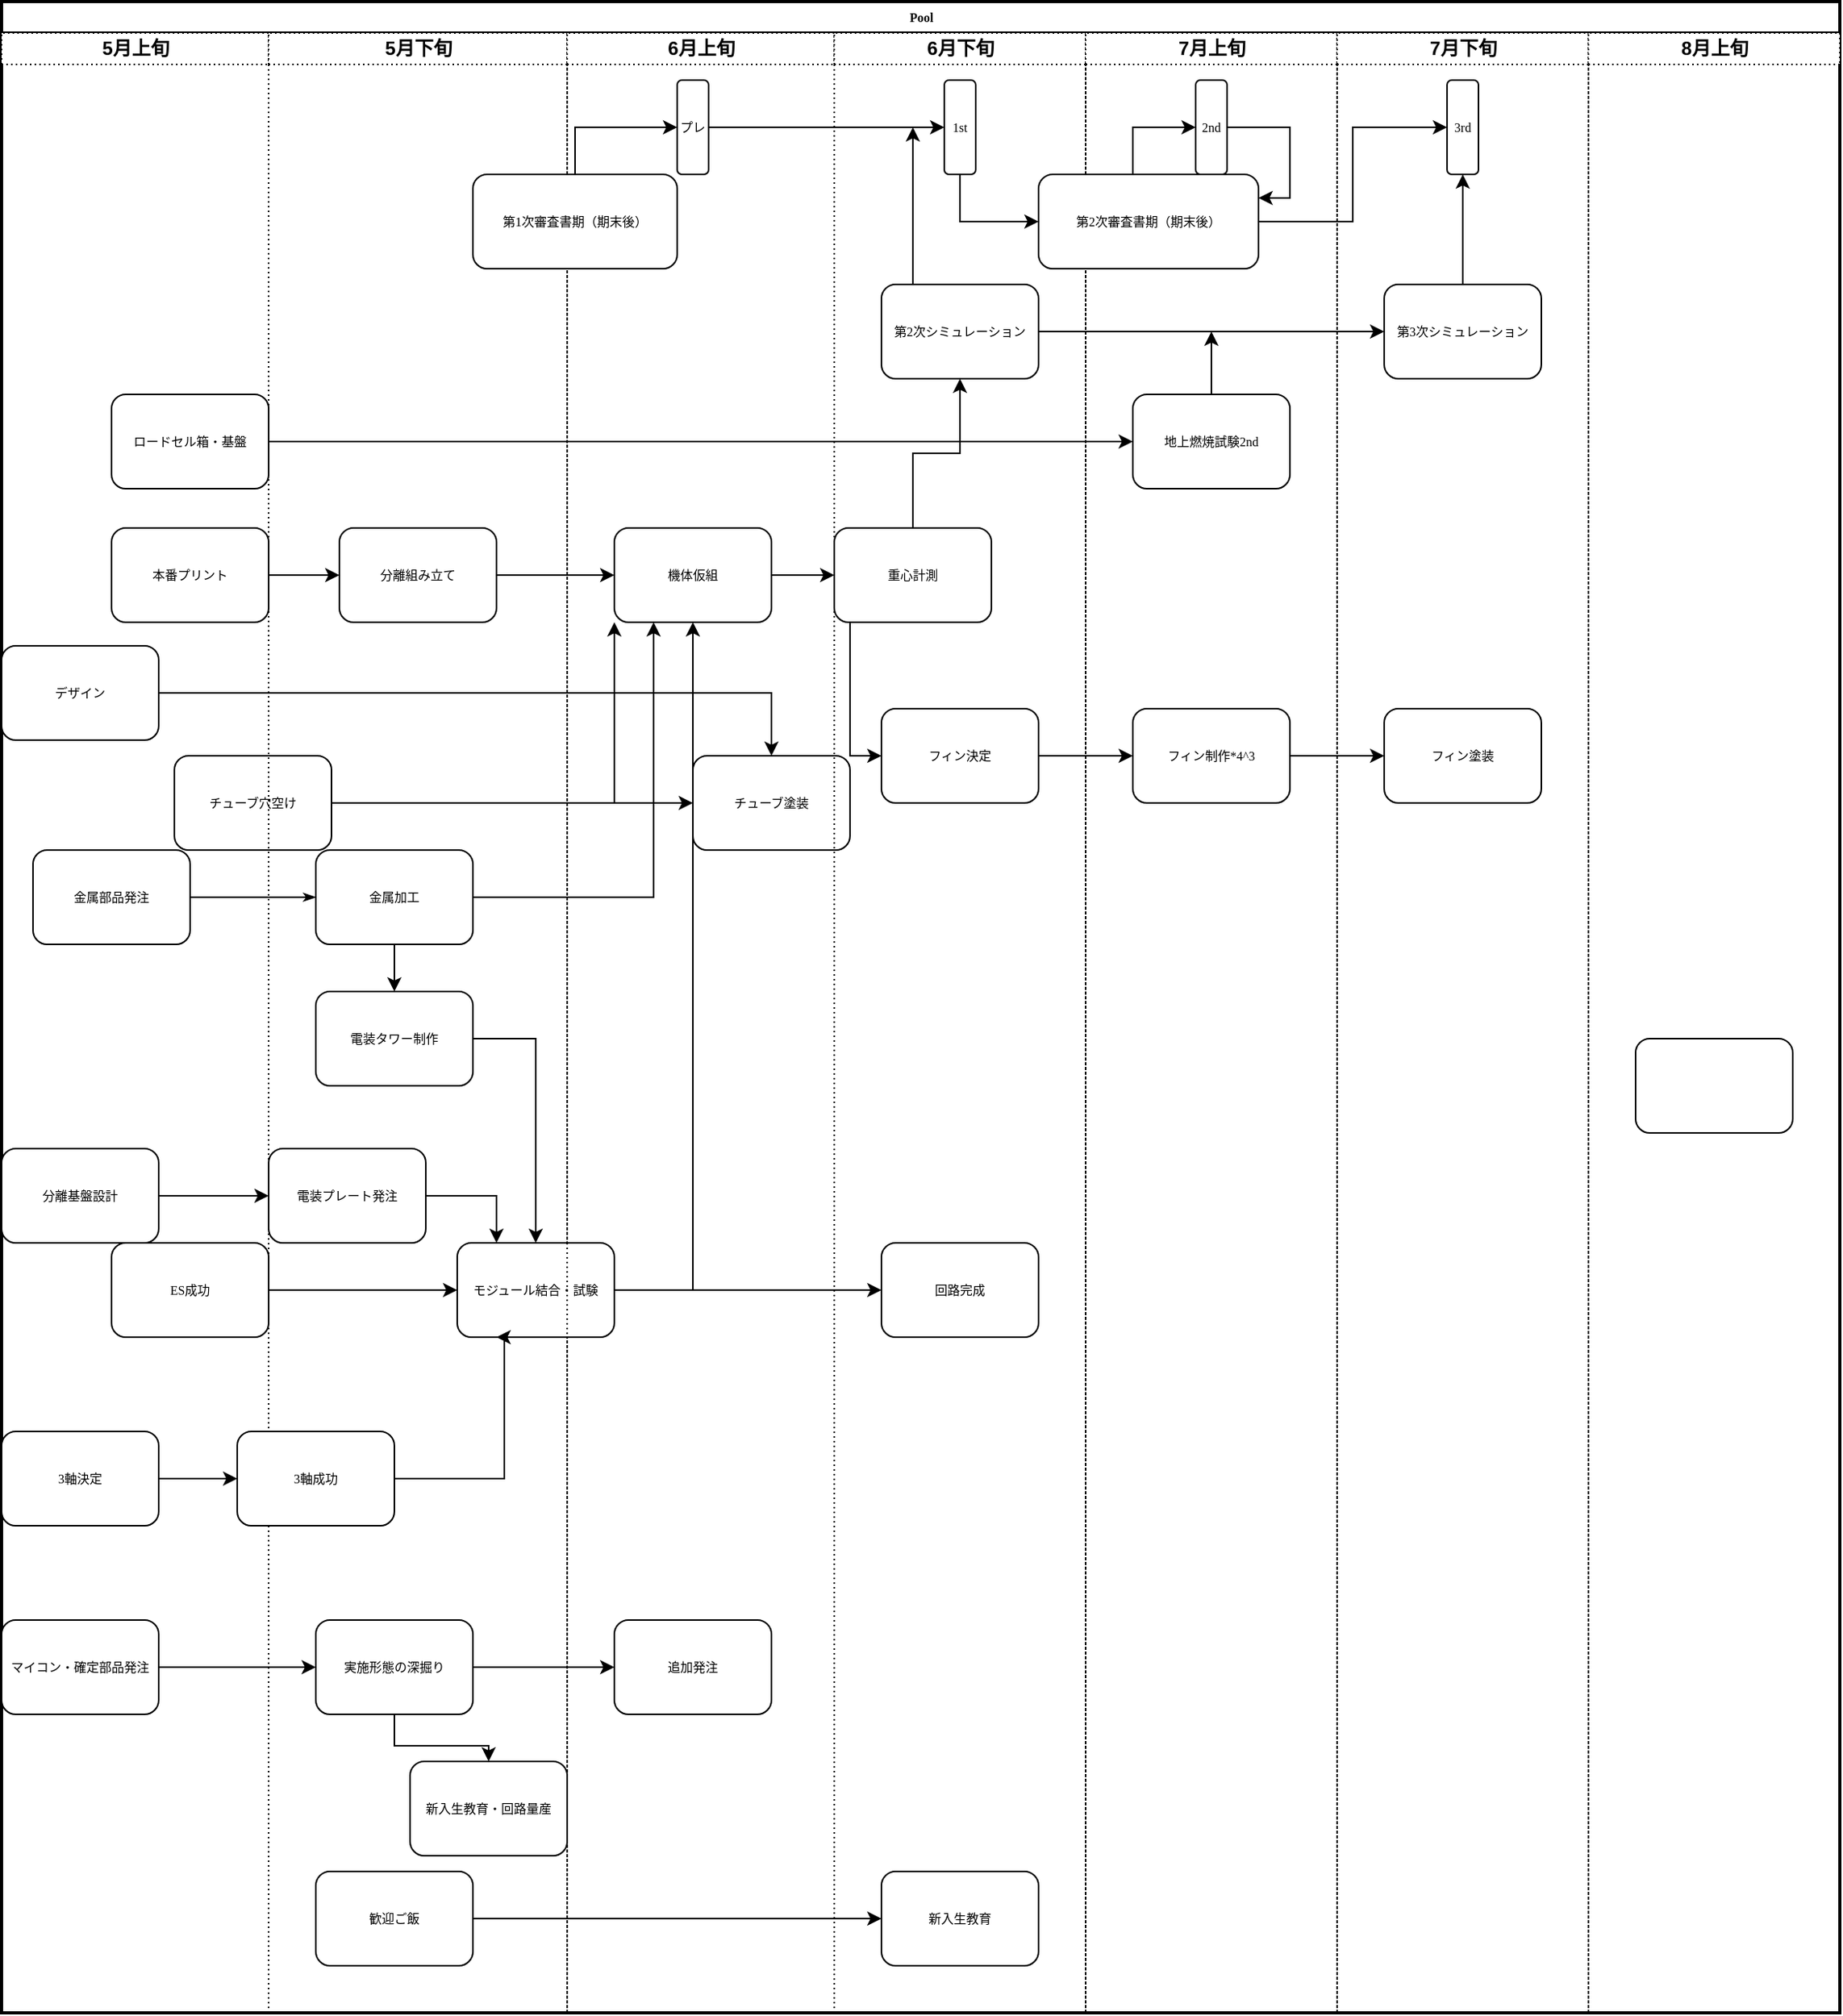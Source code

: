 <mxfile version="26.2.2" pages="2">
  <diagram id="QZoIV7y4iu6GH5jPl6gE" name="制作フロー">
    <mxGraphModel dx="3000" dy="1502" grid="1" gridSize="10" guides="1" tooltips="1" connect="1" arrows="1" fold="1" page="1" pageScale="1" pageWidth="827" pageHeight="1169" math="0" shadow="0">
      <root>
        <mxCell id="0" />
        <mxCell id="1" parent="0" />
        <mxCell id="Svl1HbeHAaXiKfEnw7dw-1" value="Pool" style="swimlane;html=1;childLayout=stackLayout;startSize=20;rounded=0;shadow=0;labelBackgroundColor=none;strokeWidth=2;fontFamily=Verdana;fontSize=8;align=center;" parent="1" vertex="1">
          <mxGeometry x="-150" y="30" width="1170" height="1280" as="geometry" />
        </mxCell>
        <mxCell id="Svl1HbeHAaXiKfEnw7dw-3" style="edgeStyle=orthogonalEdgeStyle;rounded=1;html=1;labelBackgroundColor=none;startArrow=none;startFill=0;startSize=5;endArrow=classicThin;endFill=1;endSize=5;jettySize=auto;orthogonalLoop=1;strokeWidth=1;fontFamily=Verdana;fontSize=8" parent="Svl1HbeHAaXiKfEnw7dw-1" source="Svl1HbeHAaXiKfEnw7dw-31" target="Svl1HbeHAaXiKfEnw7dw-39" edge="1">
          <mxGeometry relative="1" as="geometry" />
        </mxCell>
        <mxCell id="Svl1HbeHAaXiKfEnw7dw-25" value="5月上旬" style="swimlane;html=1;startSize=20;dashed=1;strokeWidth=1;dashPattern=1 2;" parent="Svl1HbeHAaXiKfEnw7dw-1" vertex="1">
          <mxGeometry y="20" width="170" height="1260" as="geometry" />
        </mxCell>
        <mxCell id="Svl1HbeHAaXiKfEnw7dw-27" value="本番プリント" style="rounded=1;whiteSpace=wrap;html=1;shadow=0;labelBackgroundColor=none;strokeWidth=1;fontFamily=Verdana;fontSize=8;align=center;" parent="Svl1HbeHAaXiKfEnw7dw-25" vertex="1">
          <mxGeometry x="70" y="315" width="100" height="60" as="geometry" />
        </mxCell>
        <mxCell id="Svl1HbeHAaXiKfEnw7dw-31" value="金属部品発注" style="rounded=1;whiteSpace=wrap;html=1;shadow=0;labelBackgroundColor=none;strokeWidth=1;fontFamily=Verdana;fontSize=8;align=center;" parent="Svl1HbeHAaXiKfEnw7dw-25" vertex="1">
          <mxGeometry x="20" y="520" width="100" height="60" as="geometry" />
        </mxCell>
        <mxCell id="Svl1HbeHAaXiKfEnw7dw-32" value="デザイン" style="rounded=1;whiteSpace=wrap;html=1;shadow=0;labelBackgroundColor=none;strokeWidth=1;fontFamily=Verdana;fontSize=8;align=center;" parent="Svl1HbeHAaXiKfEnw7dw-25" vertex="1">
          <mxGeometry y="390" width="100" height="60" as="geometry" />
        </mxCell>
        <mxCell id="Svl1HbeHAaXiKfEnw7dw-24" value="ES成功" style="rounded=1;whiteSpace=wrap;html=1;shadow=0;labelBackgroundColor=none;strokeWidth=1;fontFamily=Verdana;fontSize=8;align=center;" parent="Svl1HbeHAaXiKfEnw7dw-25" vertex="1">
          <mxGeometry x="70" y="770" width="100" height="60" as="geometry" />
        </mxCell>
        <mxCell id="Svl1HbeHAaXiKfEnw7dw-18" value="マイコン・確定部品発注" style="rounded=1;whiteSpace=wrap;html=1;shadow=0;labelBackgroundColor=none;strokeWidth=1;fontFamily=Verdana;fontSize=8;align=center;" parent="Svl1HbeHAaXiKfEnw7dw-25" vertex="1">
          <mxGeometry y="1010" width="100" height="60" as="geometry" />
        </mxCell>
        <mxCell id="Svl1HbeHAaXiKfEnw7dw-21" value="3軸決定" style="rounded=1;whiteSpace=wrap;html=1;shadow=0;labelBackgroundColor=none;strokeWidth=1;fontFamily=Verdana;fontSize=8;align=center;" parent="Svl1HbeHAaXiKfEnw7dw-25" vertex="1">
          <mxGeometry y="890" width="100" height="60" as="geometry" />
        </mxCell>
        <mxCell id="Svl1HbeHAaXiKfEnw7dw-15" value="分離基盤設計" style="rounded=1;whiteSpace=wrap;html=1;shadow=0;labelBackgroundColor=none;strokeWidth=1;fontFamily=Verdana;fontSize=8;align=center;" parent="Svl1HbeHAaXiKfEnw7dw-25" vertex="1">
          <mxGeometry y="710" width="100" height="60" as="geometry" />
        </mxCell>
        <mxCell id="Svl1HbeHAaXiKfEnw7dw-37" value="チューブ穴空け" style="rounded=1;whiteSpace=wrap;html=1;shadow=0;labelBackgroundColor=none;strokeWidth=1;fontFamily=Verdana;fontSize=8;align=center;" parent="Svl1HbeHAaXiKfEnw7dw-25" vertex="1">
          <mxGeometry x="110" y="460" width="100" height="60" as="geometry" />
        </mxCell>
        <mxCell id="Svl1HbeHAaXiKfEnw7dw-16" value="ロードセル箱・基盤" style="rounded=1;whiteSpace=wrap;html=1;shadow=0;labelBackgroundColor=none;strokeWidth=1;fontFamily=Verdana;fontSize=8;align=center;" parent="Svl1HbeHAaXiKfEnw7dw-25" vertex="1">
          <mxGeometry x="70" y="230" width="100" height="60" as="geometry" />
        </mxCell>
        <mxCell id="Svl1HbeHAaXiKfEnw7dw-33" value="5月下旬" style="swimlane;html=1;startSize=20;dashed=1;dashPattern=1 2;" parent="Svl1HbeHAaXiKfEnw7dw-1" vertex="1">
          <mxGeometry x="170" y="20" width="190" height="1260" as="geometry" />
        </mxCell>
        <mxCell id="Svl1HbeHAaXiKfEnw7dw-34" value="分離組み立て" style="rounded=1;whiteSpace=wrap;html=1;shadow=0;labelBackgroundColor=none;strokeWidth=1;fontFamily=Verdana;fontSize=8;align=center;" parent="Svl1HbeHAaXiKfEnw7dw-33" vertex="1">
          <mxGeometry x="45" y="315" width="100" height="60" as="geometry" />
        </mxCell>
        <mxCell id="Svl1HbeHAaXiKfEnw7dw-36" value="電装タワー制作" style="rounded=1;whiteSpace=wrap;html=1;shadow=0;labelBackgroundColor=none;strokeWidth=1;fontFamily=Verdana;fontSize=8;align=center;" parent="Svl1HbeHAaXiKfEnw7dw-33" vertex="1">
          <mxGeometry x="30" y="610" width="100" height="60" as="geometry" />
        </mxCell>
        <mxCell id="Svl1HbeHAaXiKfEnw7dw-38" value="" style="edgeStyle=orthogonalEdgeStyle;rounded=0;orthogonalLoop=1;jettySize=auto;html=1;" parent="Svl1HbeHAaXiKfEnw7dw-33" source="Svl1HbeHAaXiKfEnw7dw-39" target="Svl1HbeHAaXiKfEnw7dw-36" edge="1">
          <mxGeometry relative="1" as="geometry" />
        </mxCell>
        <mxCell id="Svl1HbeHAaXiKfEnw7dw-39" value="金属加工" style="rounded=1;whiteSpace=wrap;html=1;shadow=0;labelBackgroundColor=none;strokeWidth=1;fontFamily=Verdana;fontSize=8;align=center;" parent="Svl1HbeHAaXiKfEnw7dw-33" vertex="1">
          <mxGeometry x="30" y="520" width="100" height="60" as="geometry" />
        </mxCell>
        <mxCell id="Svl1HbeHAaXiKfEnw7dw-40" value="歓迎ご飯" style="rounded=1;whiteSpace=wrap;html=1;shadow=0;labelBackgroundColor=none;strokeWidth=1;fontFamily=Verdana;fontSize=8;align=center;" parent="Svl1HbeHAaXiKfEnw7dw-33" vertex="1">
          <mxGeometry x="30" y="1170" width="100" height="60" as="geometry" />
        </mxCell>
        <mxCell id="Svl1HbeHAaXiKfEnw7dw-41" value="新入生教育・回路量産" style="rounded=1;whiteSpace=wrap;html=1;shadow=0;labelBackgroundColor=none;strokeWidth=1;fontFamily=Verdana;fontSize=8;align=center;" parent="Svl1HbeHAaXiKfEnw7dw-33" vertex="1">
          <mxGeometry x="90" y="1100" width="100" height="60" as="geometry" />
        </mxCell>
        <mxCell id="Svl1HbeHAaXiKfEnw7dw-42" value="実施形態の深掘り" style="rounded=1;whiteSpace=wrap;html=1;shadow=0;labelBackgroundColor=none;strokeWidth=1;fontFamily=Verdana;fontSize=8;align=center;" parent="Svl1HbeHAaXiKfEnw7dw-33" vertex="1">
          <mxGeometry x="30" y="1010" width="100" height="60" as="geometry" />
        </mxCell>
        <mxCell id="Svl1HbeHAaXiKfEnw7dw-43" style="edgeStyle=orthogonalEdgeStyle;rounded=0;orthogonalLoop=1;jettySize=auto;html=1;entryX=0.5;entryY=0;entryDx=0;entryDy=0;" parent="Svl1HbeHAaXiKfEnw7dw-33" source="Svl1HbeHAaXiKfEnw7dw-42" target="Svl1HbeHAaXiKfEnw7dw-41" edge="1">
          <mxGeometry relative="1" as="geometry">
            <Array as="points">
              <mxPoint x="80" y="1090" />
              <mxPoint x="140" y="1090" />
            </Array>
          </mxGeometry>
        </mxCell>
        <mxCell id="Svl1HbeHAaXiKfEnw7dw-44" value="3軸成功" style="rounded=1;whiteSpace=wrap;html=1;shadow=0;labelBackgroundColor=none;strokeWidth=1;fontFamily=Verdana;fontSize=8;align=center;" parent="Svl1HbeHAaXiKfEnw7dw-33" vertex="1">
          <mxGeometry x="-20" y="890" width="100" height="60" as="geometry" />
        </mxCell>
        <mxCell id="Svl1HbeHAaXiKfEnw7dw-45" value="モジュール結合・試験" style="rounded=1;whiteSpace=wrap;html=1;shadow=0;labelBackgroundColor=none;strokeWidth=1;fontFamily=Verdana;fontSize=8;align=center;" parent="Svl1HbeHAaXiKfEnw7dw-33" vertex="1">
          <mxGeometry x="120" y="770" width="100" height="60" as="geometry" />
        </mxCell>
        <mxCell id="Svl1HbeHAaXiKfEnw7dw-46" style="edgeStyle=orthogonalEdgeStyle;rounded=0;orthogonalLoop=1;jettySize=auto;html=1;entryX=0.25;entryY=1;entryDx=0;entryDy=0;" parent="Svl1HbeHAaXiKfEnw7dw-33" source="Svl1HbeHAaXiKfEnw7dw-44" target="Svl1HbeHAaXiKfEnw7dw-45" edge="1">
          <mxGeometry relative="1" as="geometry">
            <mxPoint x="240" y="840.0" as="targetPoint" />
            <Array as="points">
              <mxPoint x="150" y="920" />
              <mxPoint x="150" y="830" />
            </Array>
          </mxGeometry>
        </mxCell>
        <mxCell id="Svl1HbeHAaXiKfEnw7dw-47" style="edgeStyle=orthogonalEdgeStyle;rounded=0;orthogonalLoop=1;jettySize=auto;html=1;entryX=0.5;entryY=0;entryDx=0;entryDy=0;" parent="Svl1HbeHAaXiKfEnw7dw-33" source="Svl1HbeHAaXiKfEnw7dw-36" target="Svl1HbeHAaXiKfEnw7dw-45" edge="1">
          <mxGeometry relative="1" as="geometry">
            <mxPoint x="240" y="710" as="targetPoint" />
            <Array as="points">
              <mxPoint x="170" y="640" />
            </Array>
          </mxGeometry>
        </mxCell>
        <mxCell id="Svl1HbeHAaXiKfEnw7dw-30" value="電装プレート発注" style="rounded=1;whiteSpace=wrap;html=1;shadow=0;labelBackgroundColor=none;strokeWidth=1;fontFamily=Verdana;fontSize=8;align=center;" parent="Svl1HbeHAaXiKfEnw7dw-33" vertex="1">
          <mxGeometry y="710" width="100" height="60" as="geometry" />
        </mxCell>
        <mxCell id="Svl1HbeHAaXiKfEnw7dw-111" style="edgeStyle=orthogonalEdgeStyle;rounded=0;orthogonalLoop=1;jettySize=auto;html=1;entryX=0.25;entryY=0;entryDx=0;entryDy=0;" parent="Svl1HbeHAaXiKfEnw7dw-33" source="Svl1HbeHAaXiKfEnw7dw-30" target="Svl1HbeHAaXiKfEnw7dw-45" edge="1">
          <mxGeometry relative="1" as="geometry" />
        </mxCell>
        <mxCell id="Svl1HbeHAaXiKfEnw7dw-48" value="6月上旬" style="swimlane;html=1;startSize=20;dashed=1;dashPattern=1 2;" parent="Svl1HbeHAaXiKfEnw7dw-1" vertex="1">
          <mxGeometry x="360" y="20" width="170" height="1260" as="geometry" />
        </mxCell>
        <mxCell id="Svl1HbeHAaXiKfEnw7dw-49" value="機体仮組" style="rounded=1;whiteSpace=wrap;html=1;shadow=0;labelBackgroundColor=none;strokeWidth=1;fontFamily=Verdana;fontSize=8;align=center;" parent="Svl1HbeHAaXiKfEnw7dw-48" vertex="1">
          <mxGeometry x="30" y="315" width="100" height="60" as="geometry" />
        </mxCell>
        <mxCell id="Svl1HbeHAaXiKfEnw7dw-50" style="edgeStyle=orthogonalEdgeStyle;rounded=0;orthogonalLoop=1;jettySize=auto;html=1;entryX=0;entryY=0.5;entryDx=0;entryDy=0;" parent="Svl1HbeHAaXiKfEnw7dw-48" source="Svl1HbeHAaXiKfEnw7dw-51" target="Svl1HbeHAaXiKfEnw7dw-52" edge="1">
          <mxGeometry relative="1" as="geometry" />
        </mxCell>
        <mxCell id="Svl1HbeHAaXiKfEnw7dw-51" value="第1次審査書期（期末後）" style="rounded=1;whiteSpace=wrap;html=1;shadow=0;labelBackgroundColor=none;strokeWidth=1;fontFamily=Verdana;fontSize=8;align=center;" parent="Svl1HbeHAaXiKfEnw7dw-48" vertex="1">
          <mxGeometry x="-60" y="90" width="130" height="60" as="geometry" />
        </mxCell>
        <mxCell id="Svl1HbeHAaXiKfEnw7dw-52" value="プレ" style="rounded=1;whiteSpace=wrap;html=1;shadow=0;labelBackgroundColor=none;strokeWidth=1;fontFamily=Verdana;fontSize=8;align=center;" parent="Svl1HbeHAaXiKfEnw7dw-48" vertex="1">
          <mxGeometry x="70" y="30" width="20" height="60" as="geometry" />
        </mxCell>
        <mxCell id="Svl1HbeHAaXiKfEnw7dw-53" value="追加発注" style="rounded=1;whiteSpace=wrap;html=1;shadow=0;labelBackgroundColor=none;strokeWidth=1;fontFamily=Verdana;fontSize=8;align=center;" parent="Svl1HbeHAaXiKfEnw7dw-48" vertex="1">
          <mxGeometry x="30" y="1010" width="100" height="60" as="geometry" />
        </mxCell>
        <mxCell id="Svl1HbeHAaXiKfEnw7dw-54" value="チューブ塗装" style="rounded=1;whiteSpace=wrap;html=1;shadow=0;labelBackgroundColor=none;strokeWidth=1;fontFamily=Verdana;fontSize=8;align=center;" parent="Svl1HbeHAaXiKfEnw7dw-48" vertex="1">
          <mxGeometry x="80" y="460" width="100" height="60" as="geometry" />
        </mxCell>
        <mxCell id="Svl1HbeHAaXiKfEnw7dw-55" value="6月下旬" style="swimlane;html=1;startSize=20;dashed=1;dashPattern=1 2;" parent="Svl1HbeHAaXiKfEnw7dw-1" vertex="1">
          <mxGeometry x="530" y="20" width="160" height="1260" as="geometry" />
        </mxCell>
        <mxCell id="Svl1HbeHAaXiKfEnw7dw-56" value="新入生教育" style="rounded=1;whiteSpace=wrap;html=1;shadow=0;labelBackgroundColor=none;strokeWidth=1;fontFamily=Verdana;fontSize=8;align=center;" parent="Svl1HbeHAaXiKfEnw7dw-55" vertex="1">
          <mxGeometry x="30" y="1170" width="100" height="60" as="geometry" />
        </mxCell>
        <mxCell id="Svl1HbeHAaXiKfEnw7dw-57" value="1st" style="rounded=1;whiteSpace=wrap;html=1;shadow=0;labelBackgroundColor=none;strokeWidth=1;fontFamily=Verdana;fontSize=8;align=center;" parent="Svl1HbeHAaXiKfEnw7dw-55" vertex="1">
          <mxGeometry x="70" y="30" width="20" height="60" as="geometry" />
        </mxCell>
        <mxCell id="Svl1HbeHAaXiKfEnw7dw-59" style="edgeStyle=orthogonalEdgeStyle;rounded=0;orthogonalLoop=1;jettySize=auto;html=1;entryX=0;entryY=0.5;entryDx=0;entryDy=0;" parent="Svl1HbeHAaXiKfEnw7dw-55" source="Svl1HbeHAaXiKfEnw7dw-60" target="Svl1HbeHAaXiKfEnw7dw-63" edge="1">
          <mxGeometry relative="1" as="geometry">
            <Array as="points">
              <mxPoint x="10" y="460" />
            </Array>
          </mxGeometry>
        </mxCell>
        <mxCell id="UPXuh7KAjXibafU46sPU-9" style="edgeStyle=orthogonalEdgeStyle;rounded=0;orthogonalLoop=1;jettySize=auto;html=1;entryX=0.5;entryY=1;entryDx=0;entryDy=0;" edge="1" parent="Svl1HbeHAaXiKfEnw7dw-55" source="Svl1HbeHAaXiKfEnw7dw-60" target="Svl1HbeHAaXiKfEnw7dw-62">
          <mxGeometry relative="1" as="geometry" />
        </mxCell>
        <mxCell id="Svl1HbeHAaXiKfEnw7dw-60" value="重心計測" style="rounded=1;whiteSpace=wrap;html=1;shadow=0;labelBackgroundColor=none;strokeWidth=1;fontFamily=Verdana;fontSize=8;align=center;" parent="Svl1HbeHAaXiKfEnw7dw-55" vertex="1">
          <mxGeometry y="315" width="100" height="60" as="geometry" />
        </mxCell>
        <mxCell id="Svl1HbeHAaXiKfEnw7dw-61" style="edgeStyle=orthogonalEdgeStyle;rounded=0;orthogonalLoop=1;jettySize=auto;html=1;" parent="Svl1HbeHAaXiKfEnw7dw-55" source="Svl1HbeHAaXiKfEnw7dw-62" edge="1">
          <mxGeometry relative="1" as="geometry">
            <mxPoint x="50" y="60" as="targetPoint" />
            <Array as="points">
              <mxPoint x="50" y="90" />
              <mxPoint x="50" y="90" />
            </Array>
          </mxGeometry>
        </mxCell>
        <mxCell id="Svl1HbeHAaXiKfEnw7dw-62" value="第2次シミュレーション" style="rounded=1;whiteSpace=wrap;html=1;shadow=0;labelBackgroundColor=none;strokeWidth=1;fontFamily=Verdana;fontSize=8;align=center;" parent="Svl1HbeHAaXiKfEnw7dw-55" vertex="1">
          <mxGeometry x="30" y="160" width="100" height="60" as="geometry" />
        </mxCell>
        <mxCell id="Svl1HbeHAaXiKfEnw7dw-63" value="フィン決定" style="rounded=1;whiteSpace=wrap;html=1;shadow=0;labelBackgroundColor=none;strokeWidth=1;fontFamily=Verdana;fontSize=8;align=center;" parent="Svl1HbeHAaXiKfEnw7dw-55" vertex="1">
          <mxGeometry x="30" y="430" width="100" height="60" as="geometry" />
        </mxCell>
        <mxCell id="Svl1HbeHAaXiKfEnw7dw-64" value="回路完成" style="rounded=1;whiteSpace=wrap;html=1;shadow=0;labelBackgroundColor=none;strokeWidth=1;fontFamily=Verdana;fontSize=8;align=center;" parent="Svl1HbeHAaXiKfEnw7dw-55" vertex="1">
          <mxGeometry x="30" y="770" width="100" height="60" as="geometry" />
        </mxCell>
        <mxCell id="Svl1HbeHAaXiKfEnw7dw-65" value="7月上旬" style="swimlane;html=1;startSize=20;dashed=1;dashPattern=1 2;" parent="Svl1HbeHAaXiKfEnw7dw-1" vertex="1">
          <mxGeometry x="690" y="20" width="160" height="1260" as="geometry" />
        </mxCell>
        <mxCell id="Svl1HbeHAaXiKfEnw7dw-66" style="edgeStyle=orthogonalEdgeStyle;rounded=0;orthogonalLoop=1;jettySize=auto;html=1;entryX=0;entryY=0.5;entryDx=0;entryDy=0;" parent="Svl1HbeHAaXiKfEnw7dw-65" source="Svl1HbeHAaXiKfEnw7dw-67" target="Svl1HbeHAaXiKfEnw7dw-70" edge="1">
          <mxGeometry relative="1" as="geometry">
            <Array as="points">
              <mxPoint x="30" y="98" />
            </Array>
          </mxGeometry>
        </mxCell>
        <mxCell id="Svl1HbeHAaXiKfEnw7dw-67" value="第2&lt;span style=&quot;background-color: transparent; color: light-dark(rgb(0, 0, 0), rgb(255, 255, 255));&quot;&gt;次審査書&lt;/span&gt;期&lt;span style=&quot;background-color: transparent; color: light-dark(rgb(0, 0, 0), rgb(255, 255, 255));&quot;&gt;（期末後）&lt;/span&gt;" style="rounded=1;whiteSpace=wrap;html=1;shadow=0;labelBackgroundColor=none;strokeWidth=1;fontFamily=Verdana;fontSize=8;align=center;" parent="Svl1HbeHAaXiKfEnw7dw-65" vertex="1">
          <mxGeometry x="-30" y="90" width="140" height="60" as="geometry" />
        </mxCell>
        <mxCell id="Svl1HbeHAaXiKfEnw7dw-68" style="edgeStyle=orthogonalEdgeStyle;rounded=0;orthogonalLoop=1;jettySize=auto;html=1;" parent="Svl1HbeHAaXiKfEnw7dw-65" source="Svl1HbeHAaXiKfEnw7dw-69" edge="1">
          <mxGeometry relative="1" as="geometry">
            <mxPoint x="80.0" y="190" as="targetPoint" />
          </mxGeometry>
        </mxCell>
        <mxCell id="Svl1HbeHAaXiKfEnw7dw-69" value="地上燃焼試験2nd" style="rounded=1;whiteSpace=wrap;html=1;shadow=0;labelBackgroundColor=none;strokeWidth=1;fontFamily=Verdana;fontSize=8;align=center;" parent="Svl1HbeHAaXiKfEnw7dw-65" vertex="1">
          <mxGeometry x="30" y="230" width="100" height="60" as="geometry" />
        </mxCell>
        <mxCell id="Svl1HbeHAaXiKfEnw7dw-70" value="2nd" style="rounded=1;whiteSpace=wrap;html=1;shadow=0;labelBackgroundColor=none;strokeWidth=1;fontFamily=Verdana;fontSize=8;align=center;" parent="Svl1HbeHAaXiKfEnw7dw-65" vertex="1">
          <mxGeometry x="70" y="30" width="20" height="60" as="geometry" />
        </mxCell>
        <mxCell id="Svl1HbeHAaXiKfEnw7dw-71" style="edgeStyle=orthogonalEdgeStyle;rounded=0;orthogonalLoop=1;jettySize=auto;html=1;entryX=1;entryY=0.25;entryDx=0;entryDy=0;" parent="Svl1HbeHAaXiKfEnw7dw-65" source="Svl1HbeHAaXiKfEnw7dw-70" target="Svl1HbeHAaXiKfEnw7dw-67" edge="1">
          <mxGeometry relative="1" as="geometry">
            <Array as="points">
              <mxPoint x="130" y="60" />
              <mxPoint x="130" y="105" />
            </Array>
          </mxGeometry>
        </mxCell>
        <mxCell id="Svl1HbeHAaXiKfEnw7dw-72" value="フィン制作*4^3" style="rounded=1;whiteSpace=wrap;html=1;shadow=0;labelBackgroundColor=none;strokeWidth=1;fontFamily=Verdana;fontSize=8;align=center;" parent="Svl1HbeHAaXiKfEnw7dw-65" vertex="1">
          <mxGeometry x="30" y="430" width="100" height="60" as="geometry" />
        </mxCell>
        <mxCell id="Svl1HbeHAaXiKfEnw7dw-73" value="7月下旬" style="swimlane;html=1;startSize=20;dashed=1;dashPattern=1 2;" parent="Svl1HbeHAaXiKfEnw7dw-1" vertex="1">
          <mxGeometry x="850" y="20" width="160" height="1260" as="geometry" />
        </mxCell>
        <mxCell id="Svl1HbeHAaXiKfEnw7dw-74" value="3rd" style="rounded=1;whiteSpace=wrap;html=1;shadow=0;labelBackgroundColor=none;strokeWidth=1;fontFamily=Verdana;fontSize=8;align=center;" parent="Svl1HbeHAaXiKfEnw7dw-73" vertex="1">
          <mxGeometry x="70" y="30" width="20" height="60" as="geometry" />
        </mxCell>
        <mxCell id="Svl1HbeHAaXiKfEnw7dw-75" style="edgeStyle=orthogonalEdgeStyle;rounded=0;orthogonalLoop=1;jettySize=auto;html=1;" parent="Svl1HbeHAaXiKfEnw7dw-73" source="Svl1HbeHAaXiKfEnw7dw-76" target="Svl1HbeHAaXiKfEnw7dw-74" edge="1">
          <mxGeometry relative="1" as="geometry" />
        </mxCell>
        <mxCell id="Svl1HbeHAaXiKfEnw7dw-76" value="第3&lt;span style=&quot;background-color: transparent; color: light-dark(rgb(0, 0, 0), rgb(255, 255, 255));&quot;&gt;次シミュレーション&lt;/span&gt;" style="rounded=1;whiteSpace=wrap;html=1;shadow=0;labelBackgroundColor=none;strokeWidth=1;fontFamily=Verdana;fontSize=8;align=center;" parent="Svl1HbeHAaXiKfEnw7dw-73" vertex="1">
          <mxGeometry x="30" y="160" width="100" height="60" as="geometry" />
        </mxCell>
        <mxCell id="Svl1HbeHAaXiKfEnw7dw-77" value="フィン塗装" style="rounded=1;whiteSpace=wrap;html=1;shadow=0;labelBackgroundColor=none;strokeWidth=1;fontFamily=Verdana;fontSize=8;align=center;" parent="Svl1HbeHAaXiKfEnw7dw-73" vertex="1">
          <mxGeometry x="30" y="430" width="100" height="60" as="geometry" />
        </mxCell>
        <mxCell id="Svl1HbeHAaXiKfEnw7dw-78" value="8月上旬" style="swimlane;html=1;startSize=20;dashed=1;dashPattern=1 2;" parent="Svl1HbeHAaXiKfEnw7dw-1" vertex="1">
          <mxGeometry x="1010" y="20" width="160" height="1260" as="geometry" />
        </mxCell>
        <mxCell id="Svl1HbeHAaXiKfEnw7dw-79" value="" style="rounded=1;whiteSpace=wrap;html=1;shadow=0;labelBackgroundColor=none;strokeWidth=1;fontFamily=Verdana;fontSize=8;align=center;" parent="Svl1HbeHAaXiKfEnw7dw-78" vertex="1">
          <mxGeometry x="30" y="640" width="100" height="60" as="geometry" />
        </mxCell>
        <mxCell id="Svl1HbeHAaXiKfEnw7dw-85" style="edgeStyle=orthogonalEdgeStyle;rounded=0;orthogonalLoop=1;jettySize=auto;html=1;entryX=0;entryY=0.5;entryDx=0;entryDy=0;" parent="Svl1HbeHAaXiKfEnw7dw-1" source="Svl1HbeHAaXiKfEnw7dw-52" target="Svl1HbeHAaXiKfEnw7dw-57" edge="1">
          <mxGeometry relative="1" as="geometry" />
        </mxCell>
        <mxCell id="Svl1HbeHAaXiKfEnw7dw-86" style="edgeStyle=orthogonalEdgeStyle;rounded=0;orthogonalLoop=1;jettySize=auto;html=1;" parent="Svl1HbeHAaXiKfEnw7dw-1" source="Svl1HbeHAaXiKfEnw7dw-57" target="Svl1HbeHAaXiKfEnw7dw-67" edge="1">
          <mxGeometry relative="1" as="geometry">
            <Array as="points">
              <mxPoint x="610" y="140" />
            </Array>
          </mxGeometry>
        </mxCell>
        <mxCell id="Svl1HbeHAaXiKfEnw7dw-88" style="edgeStyle=orthogonalEdgeStyle;rounded=0;orthogonalLoop=1;jettySize=auto;html=1;entryX=0;entryY=0.5;entryDx=0;entryDy=0;flowAnimation=0;" parent="Svl1HbeHAaXiKfEnw7dw-1" source="Svl1HbeHAaXiKfEnw7dw-8" edge="1">
          <mxGeometry relative="1" as="geometry">
            <Array as="points">
              <mxPoint x="70" y="365" />
            </Array>
            <mxPoint x="190" y="365" as="targetPoint" />
          </mxGeometry>
        </mxCell>
        <mxCell id="Svl1HbeHAaXiKfEnw7dw-93" style="edgeStyle=orthogonalEdgeStyle;rounded=0;orthogonalLoop=1;jettySize=auto;html=1;" parent="Svl1HbeHAaXiKfEnw7dw-1" source="Svl1HbeHAaXiKfEnw7dw-62" target="Svl1HbeHAaXiKfEnw7dw-76" edge="1">
          <mxGeometry relative="1" as="geometry" />
        </mxCell>
        <mxCell id="Svl1HbeHAaXiKfEnw7dw-94" style="edgeStyle=orthogonalEdgeStyle;rounded=0;orthogonalLoop=1;jettySize=auto;html=1;entryX=0;entryY=0.5;entryDx=0;entryDy=0;" parent="Svl1HbeHAaXiKfEnw7dw-1" source="Svl1HbeHAaXiKfEnw7dw-40" target="Svl1HbeHAaXiKfEnw7dw-56" edge="1">
          <mxGeometry relative="1" as="geometry" />
        </mxCell>
        <mxCell id="Svl1HbeHAaXiKfEnw7dw-96" style="edgeStyle=orthogonalEdgeStyle;rounded=0;orthogonalLoop=1;jettySize=auto;html=1;entryX=0;entryY=0.5;entryDx=0;entryDy=0;" parent="Svl1HbeHAaXiKfEnw7dw-1" source="Svl1HbeHAaXiKfEnw7dw-21" target="Svl1HbeHAaXiKfEnw7dw-44" edge="1">
          <mxGeometry relative="1" as="geometry" />
        </mxCell>
        <mxCell id="Svl1HbeHAaXiKfEnw7dw-100" style="edgeStyle=orthogonalEdgeStyle;rounded=0;orthogonalLoop=1;jettySize=auto;html=1;entryX=0;entryY=0.5;entryDx=0;entryDy=0;" parent="Svl1HbeHAaXiKfEnw7dw-1" source="Svl1HbeHAaXiKfEnw7dw-18" target="Svl1HbeHAaXiKfEnw7dw-42" edge="1">
          <mxGeometry relative="1" as="geometry" />
        </mxCell>
        <mxCell id="Svl1HbeHAaXiKfEnw7dw-101" style="edgeStyle=orthogonalEdgeStyle;rounded=0;orthogonalLoop=1;jettySize=auto;html=1;entryX=0;entryY=0.5;entryDx=0;entryDy=0;" parent="Svl1HbeHAaXiKfEnw7dw-1" source="Svl1HbeHAaXiKfEnw7dw-63" target="Svl1HbeHAaXiKfEnw7dw-72" edge="1">
          <mxGeometry relative="1" as="geometry" />
        </mxCell>
        <mxCell id="Svl1HbeHAaXiKfEnw7dw-102" style="edgeStyle=orthogonalEdgeStyle;rounded=0;orthogonalLoop=1;jettySize=auto;html=1;" parent="Svl1HbeHAaXiKfEnw7dw-1" source="Svl1HbeHAaXiKfEnw7dw-72" target="Svl1HbeHAaXiKfEnw7dw-77" edge="1">
          <mxGeometry relative="1" as="geometry" />
        </mxCell>
        <mxCell id="Svl1HbeHAaXiKfEnw7dw-103" style="edgeStyle=orthogonalEdgeStyle;rounded=0;orthogonalLoop=1;jettySize=auto;html=1;entryX=0;entryY=0.5;entryDx=0;entryDy=0;" parent="Svl1HbeHAaXiKfEnw7dw-1" source="Svl1HbeHAaXiKfEnw7dw-45" target="Svl1HbeHAaXiKfEnw7dw-64" edge="1">
          <mxGeometry relative="1" as="geometry" />
        </mxCell>
        <mxCell id="Svl1HbeHAaXiKfEnw7dw-106" style="edgeStyle=orthogonalEdgeStyle;rounded=0;orthogonalLoop=1;jettySize=auto;html=1;entryX=0;entryY=1;entryDx=0;entryDy=0;" parent="Svl1HbeHAaXiKfEnw7dw-1" source="Svl1HbeHAaXiKfEnw7dw-37" target="Svl1HbeHAaXiKfEnw7dw-49" edge="1">
          <mxGeometry relative="1" as="geometry" />
        </mxCell>
        <mxCell id="Svl1HbeHAaXiKfEnw7dw-107" style="edgeStyle=orthogonalEdgeStyle;rounded=0;orthogonalLoop=1;jettySize=auto;html=1;entryX=0.25;entryY=1;entryDx=0;entryDy=0;" parent="Svl1HbeHAaXiKfEnw7dw-1" source="Svl1HbeHAaXiKfEnw7dw-39" target="Svl1HbeHAaXiKfEnw7dw-49" edge="1">
          <mxGeometry relative="1" as="geometry">
            <mxPoint x="700" y="390" as="targetPoint" />
          </mxGeometry>
        </mxCell>
        <mxCell id="Svl1HbeHAaXiKfEnw7dw-110" style="edgeStyle=orthogonalEdgeStyle;rounded=0;orthogonalLoop=1;jettySize=auto;html=1;entryX=0;entryY=0.5;entryDx=0;entryDy=0;" parent="Svl1HbeHAaXiKfEnw7dw-1" source="Svl1HbeHAaXiKfEnw7dw-42" target="Svl1HbeHAaXiKfEnw7dw-53" edge="1">
          <mxGeometry relative="1" as="geometry">
            <mxPoint x="680" y="1060" as="targetPoint" />
          </mxGeometry>
        </mxCell>
        <mxCell id="Svl1HbeHAaXiKfEnw7dw-112" style="edgeStyle=orthogonalEdgeStyle;rounded=0;orthogonalLoop=1;jettySize=auto;html=1;" parent="Svl1HbeHAaXiKfEnw7dw-1" source="Svl1HbeHAaXiKfEnw7dw-32" target="Svl1HbeHAaXiKfEnw7dw-54" edge="1">
          <mxGeometry relative="1" as="geometry" />
        </mxCell>
        <mxCell id="Svl1HbeHAaXiKfEnw7dw-114" style="edgeStyle=orthogonalEdgeStyle;rounded=0;orthogonalLoop=1;jettySize=auto;html=1;entryX=0;entryY=0.5;entryDx=0;entryDy=0;" parent="Svl1HbeHAaXiKfEnw7dw-1" source="Svl1HbeHAaXiKfEnw7dw-24" target="Svl1HbeHAaXiKfEnw7dw-45" edge="1">
          <mxGeometry relative="1" as="geometry" />
        </mxCell>
        <mxCell id="Svl1HbeHAaXiKfEnw7dw-115" style="edgeStyle=orthogonalEdgeStyle;rounded=0;orthogonalLoop=1;jettySize=auto;html=1;entryX=0.5;entryY=1;entryDx=0;entryDy=0;" parent="Svl1HbeHAaXiKfEnw7dw-1" source="Svl1HbeHAaXiKfEnw7dw-45" target="Svl1HbeHAaXiKfEnw7dw-49" edge="1">
          <mxGeometry relative="1" as="geometry">
            <Array as="points">
              <mxPoint x="440" y="820" />
            </Array>
          </mxGeometry>
        </mxCell>
        <mxCell id="UPXuh7KAjXibafU46sPU-1" style="edgeStyle=orthogonalEdgeStyle;rounded=0;orthogonalLoop=1;jettySize=auto;html=1;entryX=0;entryY=0.5;entryDx=0;entryDy=0;" edge="1" parent="Svl1HbeHAaXiKfEnw7dw-1" source="Svl1HbeHAaXiKfEnw7dw-15" target="Svl1HbeHAaXiKfEnw7dw-30">
          <mxGeometry relative="1" as="geometry" />
        </mxCell>
        <mxCell id="UPXuh7KAjXibafU46sPU-2" style="edgeStyle=orthogonalEdgeStyle;rounded=0;orthogonalLoop=1;jettySize=auto;html=1;" edge="1" parent="Svl1HbeHAaXiKfEnw7dw-1" source="Svl1HbeHAaXiKfEnw7dw-37" target="Svl1HbeHAaXiKfEnw7dw-54">
          <mxGeometry relative="1" as="geometry" />
        </mxCell>
        <mxCell id="UPXuh7KAjXibafU46sPU-3" style="edgeStyle=orthogonalEdgeStyle;rounded=0;orthogonalLoop=1;jettySize=auto;html=1;" edge="1" parent="Svl1HbeHAaXiKfEnw7dw-1" source="Svl1HbeHAaXiKfEnw7dw-27" target="Svl1HbeHAaXiKfEnw7dw-34">
          <mxGeometry relative="1" as="geometry" />
        </mxCell>
        <mxCell id="UPXuh7KAjXibafU46sPU-4" style="edgeStyle=orthogonalEdgeStyle;rounded=0;orthogonalLoop=1;jettySize=auto;html=1;entryX=0;entryY=0.5;entryDx=0;entryDy=0;" edge="1" parent="Svl1HbeHAaXiKfEnw7dw-1" source="Svl1HbeHAaXiKfEnw7dw-34" target="Svl1HbeHAaXiKfEnw7dw-49">
          <mxGeometry relative="1" as="geometry" />
        </mxCell>
        <mxCell id="UPXuh7KAjXibafU46sPU-6" style="edgeStyle=orthogonalEdgeStyle;rounded=0;orthogonalLoop=1;jettySize=auto;html=1;entryX=0;entryY=0.5;entryDx=0;entryDy=0;" edge="1" parent="Svl1HbeHAaXiKfEnw7dw-1" source="Svl1HbeHAaXiKfEnw7dw-16" target="Svl1HbeHAaXiKfEnw7dw-69">
          <mxGeometry relative="1" as="geometry" />
        </mxCell>
        <mxCell id="UPXuh7KAjXibafU46sPU-7" style="edgeStyle=orthogonalEdgeStyle;rounded=0;orthogonalLoop=1;jettySize=auto;html=1;entryX=0;entryY=0.5;entryDx=0;entryDy=0;" edge="1" parent="Svl1HbeHAaXiKfEnw7dw-1" source="Svl1HbeHAaXiKfEnw7dw-67" target="Svl1HbeHAaXiKfEnw7dw-74">
          <mxGeometry relative="1" as="geometry" />
        </mxCell>
        <mxCell id="UPXuh7KAjXibafU46sPU-8" style="edgeStyle=orthogonalEdgeStyle;rounded=0;orthogonalLoop=1;jettySize=auto;html=1;" edge="1" parent="Svl1HbeHAaXiKfEnw7dw-1" source="Svl1HbeHAaXiKfEnw7dw-49" target="Svl1HbeHAaXiKfEnw7dw-60">
          <mxGeometry relative="1" as="geometry" />
        </mxCell>
      </root>
    </mxGraphModel>
  </diagram>
  <diagram name="審査書フロー" id="gnlqKbmmRPK3ERTNDp73">
    <mxGraphModel grid="1" page="1" gridSize="10" guides="1" tooltips="1" connect="1" arrows="1" fold="1" pageScale="1" pageWidth="827" pageHeight="1169" math="0" shadow="0">
      <root>
        <mxCell id="0" />
        <mxCell id="1" parent="0" />
        <mxCell id="6-05rhzxaWfV1tzNvJGl-15" value="" style="group" connectable="0" vertex="1" parent="1">
          <mxGeometry x="-215.995" y="242" width="1698.04" height="2028" as="geometry" />
        </mxCell>
        <mxCell id="6-05rhzxaWfV1tzNvJGl-13" value="" style="group" connectable="0" vertex="1" parent="6-05rhzxaWfV1tzNvJGl-15">
          <mxGeometry x="25.135" width="1670" height="2008" as="geometry" />
        </mxCell>
        <mxCell id="_zdbnvrD7gKRoGHDi2ac-6" value="4月上旬" style="swimlane;html=1;startSize=20;dashed=1;dashPattern=1 2;movable=1;resizable=1;rotatable=1;deletable=1;editable=1;locked=0;connectable=1;container=0;" vertex="1" parent="6-05rhzxaWfV1tzNvJGl-13">
          <mxGeometry width="180" height="1990" as="geometry" />
        </mxCell>
        <mxCell id="_zdbnvrD7gKRoGHDi2ac-12" value="4月下旬" style="swimlane;html=1;startSize=20;dashed=1;dashPattern=1 2;movable=1;resizable=1;rotatable=1;deletable=1;editable=1;locked=0;connectable=1;" vertex="1" parent="6-05rhzxaWfV1tzNvJGl-13">
          <mxGeometry x="180" width="160" height="1990" as="geometry" />
        </mxCell>
        <mxCell id="_zdbnvrD7gKRoGHDi2ac-25" value="5月上旬" style="swimlane;html=1;startSize=20;dashed=1;strokeWidth=1;dashPattern=1 2;movable=1;resizable=1;rotatable=1;deletable=1;editable=1;locked=0;connectable=1;" vertex="1" parent="6-05rhzxaWfV1tzNvJGl-13">
          <mxGeometry x="340" width="170" height="1990" as="geometry" />
        </mxCell>
        <mxCell id="_zdbnvrD7gKRoGHDi2ac-33" value="5月下旬" style="swimlane;html=1;startSize=20;dashed=1;dashPattern=1 2;movable=1;resizable=1;rotatable=1;deletable=1;editable=1;locked=0;connectable=1;" vertex="1" parent="6-05rhzxaWfV1tzNvJGl-13">
          <mxGeometry x="510" width="190" height="1990" as="geometry" />
        </mxCell>
        <mxCell id="_zdbnvrD7gKRoGHDi2ac-48" value="6月上旬" style="swimlane;html=1;startSize=20;dashed=1;dashPattern=1 2;movable=1;resizable=1;rotatable=1;deletable=1;editable=1;locked=0;connectable=1;" vertex="1" parent="6-05rhzxaWfV1tzNvJGl-13">
          <mxGeometry x="700" width="320" height="1990" as="geometry" />
        </mxCell>
        <mxCell id="_zdbnvrD7gKRoGHDi2ac-52" value="&lt;font style=&quot;font-size: 18px;&quot;&gt;&lt;b style=&quot;color: rgba(0, 0, 0, 0);&quot;&gt;プレ審査&lt;/b&gt;&lt;/font&gt;" style="rounded=1;whiteSpace=wrap;html=1;shadow=0;labelBackgroundColor=none;strokeWidth=1;fontFamily=Verdana;fontSize=8;align=center;strokeColor=light-dark(default, #ff2600);fillColor=light-dark(#FFFFFF,#FF3819);horizontal=0;fontColor=light-dark(#000000,#000000);" vertex="1" parent="_zdbnvrD7gKRoGHDi2ac-48">
          <mxGeometry x="70" y="20" width="30" height="1970" as="geometry" />
        </mxCell>
        <mxCell id="_zdbnvrD7gKRoGHDi2ac-55" value="6月下旬" style="swimlane;html=1;startSize=20;dashed=1;dashPattern=1 2;movable=1;resizable=1;rotatable=1;deletable=1;editable=1;locked=0;connectable=1;" vertex="1" parent="6-05rhzxaWfV1tzNvJGl-13">
          <mxGeometry x="870" width="160" height="1990" as="geometry" />
        </mxCell>
        <mxCell id="HzPNLnH7VD_IH8l2VW2Z-11" value="機体" style="swimlane;whiteSpace=wrap;html=1;rotation=-90;fillColor=#d80073;fontColor=#ffffff;strokeColor=#A50040;" vertex="1" parent="_zdbnvrD7gKRoGHDi2ac-55">
          <mxGeometry x="-288.5" y="-100.5" width="483.5" height="1694" as="geometry" />
        </mxCell>
        <mxCell id="_zdbnvrD7gKRoGHDi2ac-67" value="第2&lt;span style=&quot;background-color: transparent; color: light-dark(rgb(0, 0, 0), rgb(255, 255, 255));&quot;&gt;次審査書&lt;/span&gt;期&lt;span style=&quot;background-color: transparent; color: light-dark(rgb(0, 0, 0), rgb(255, 255, 255));&quot;&gt;（期末後）&lt;/span&gt;" style="rounded=1;whiteSpace=wrap;html=1;shadow=0;labelBackgroundColor=none;strokeWidth=1;fontFamily=Verdana;fontSize=8;align=center;" vertex="1" parent="_zdbnvrD7gKRoGHDi2ac-55">
          <mxGeometry x="-25.5" y="100" width="140" height="60" as="geometry" />
        </mxCell>
        <mxCell id="_zdbnvrD7gKRoGHDi2ac-63" value="フィン決定" style="rounded=1;whiteSpace=wrap;html=1;shadow=0;labelBackgroundColor=none;strokeWidth=1;fontFamily=Verdana;fontSize=8;align=center;" vertex="1" parent="_zdbnvrD7gKRoGHDi2ac-55">
          <mxGeometry x="20" y="360" width="100" height="60" as="geometry" />
        </mxCell>
        <mxCell id="_zdbnvrD7gKRoGHDi2ac-65" value="7月上旬" style="swimlane;html=1;startSize=20;dashed=1;dashPattern=1 2;movable=1;resizable=1;rotatable=1;deletable=1;editable=1;locked=0;connectable=1;" vertex="1" parent="6-05rhzxaWfV1tzNvJGl-13">
          <mxGeometry x="1030" width="160" height="1990" as="geometry" />
        </mxCell>
        <mxCell id="_zdbnvrD7gKRoGHDi2ac-73" value="7月下旬" style="swimlane;html=1;startSize=20;dashed=1;dashPattern=1 2;movable=1;resizable=1;rotatable=1;deletable=1;editable=1;locked=0;connectable=1;" vertex="1" parent="6-05rhzxaWfV1tzNvJGl-13">
          <mxGeometry x="1190" width="160" height="1990" as="geometry" />
        </mxCell>
        <mxCell id="_zdbnvrD7gKRoGHDi2ac-78" value="8月上旬" style="swimlane;html=1;startSize=20;dashed=1;dashPattern=1 2;movable=1;resizable=1;rotatable=1;deletable=1;editable=1;locked=0;connectable=1;" vertex="1" parent="6-05rhzxaWfV1tzNvJGl-13">
          <mxGeometry x="1350" width="160" height="1490" as="geometry" />
        </mxCell>
        <mxCell id="6-05rhzxaWfV1tzNvJGl-5" value="8月下旬" style="swimlane;html=1;startSize=20;dashed=1;dashPattern=1 2;movable=1;resizable=1;rotatable=1;deletable=1;editable=1;locked=0;connectable=1;" vertex="1" parent="6-05rhzxaWfV1tzNvJGl-13">
          <mxGeometry x="1510" width="160" height="1990" as="geometry" />
        </mxCell>
        <mxCell id="6-05rhzxaWfV1tzNvJGl-14" value="" style="group;horizontal=0;" connectable="0" vertex="1" parent="6-05rhzxaWfV1tzNvJGl-15">
          <mxGeometry y="20.005" width="1698.04" height="2007.995" as="geometry" />
        </mxCell>
        <mxCell id="6-05rhzxaWfV1tzNvJGl-27" value="&lt;font style=&quot;font-size: 18px;&quot;&gt;&lt;b&gt;完成報告書&lt;/b&gt;&lt;/font&gt;" style="rounded=1;whiteSpace=wrap;html=1;shadow=0;labelBackgroundColor=none;strokeWidth=1;fontFamily=Verdana;fontSize=8;align=center;strokeColor=#A50040;fillColor=#d80073;fontColor=#ffffff;horizontal=0;" vertex="1" parent="6-05rhzxaWfV1tzNvJGl-14">
          <mxGeometry x="1388.99" width="20.01" height="1970" as="geometry" />
        </mxCell>
        <mxCell id="JriK4sLv8e0eXFn3nyI7-3" value="&lt;font style=&quot;font-size: 18px;&quot;&gt;&lt;b style=&quot;color: rgba(0, 0, 0, 0);&quot;&gt;審査③&lt;/b&gt;&lt;/font&gt;" style="rounded=1;whiteSpace=wrap;html=1;shadow=0;labelBackgroundColor=none;strokeWidth=1;fontFamily=Verdana;fontSize=8;align=center;strokeColor=light-dark(default, #ff2600);fillColor=light-dark(#FFFFFF,#FF3819);horizontal=0;fontColor=light-dark(#000000,#000000);" vertex="1" parent="6-05rhzxaWfV1tzNvJGl-14">
          <mxGeometry x="1285.995" y="-2.005" width="30" height="1970" as="geometry" />
        </mxCell>
        <mxCell id="JriK4sLv8e0eXFn3nyI7-2" value="&lt;font style=&quot;font-size: 18px;&quot;&gt;&lt;b style=&quot;color: rgba(0, 0, 0, 0);&quot;&gt;審査②&lt;/b&gt;&lt;/font&gt;" style="rounded=1;whiteSpace=wrap;html=1;shadow=0;labelBackgroundColor=none;strokeWidth=1;fontFamily=Verdana;fontSize=8;align=center;strokeColor=light-dark(default, #ff2600);fillColor=light-dark(#FFFFFF,#FF3819);horizontal=0;fontColor=light-dark(#000000,#000000);" vertex="1" parent="6-05rhzxaWfV1tzNvJGl-14">
          <mxGeometry x="1120.135" y="-1.005" width="30" height="1970" as="geometry" />
        </mxCell>
        <mxCell id="JriK4sLv8e0eXFn3nyI7-1" value="&lt;font style=&quot;font-size: 18px;&quot;&gt;&lt;b style=&quot;color: rgba(0, 0, 0, 0);&quot;&gt;審査①&lt;/b&gt;&lt;/font&gt;" style="rounded=1;whiteSpace=wrap;html=1;shadow=0;labelBackgroundColor=none;strokeWidth=1;fontFamily=Verdana;fontSize=8;align=center;strokeColor=light-dark(default, #ff2600);fillColor=light-dark(#FFFFFF,#FF3819);horizontal=0;fontColor=light-dark(#000000,#000000);" vertex="1" parent="6-05rhzxaWfV1tzNvJGl-14">
          <mxGeometry x="959.995" y="-0.005" width="30" height="1970" as="geometry" />
        </mxCell>
        <mxCell id="6-05rhzxaWfV1tzNvJGl-24" value="&lt;font style=&quot;font-size: 18px;&quot;&gt;&lt;b&gt;安全審査申請書（本エントリー）&lt;/b&gt;&lt;/font&gt;" style="rounded=1;whiteSpace=wrap;html=1;shadow=0;labelBackgroundColor=none;strokeWidth=1;fontFamily=Verdana;fontSize=8;align=center;strokeColor=#001DBC;fillColor=#0050ef;fontColor=#ffffff;horizontal=0;" vertex="1" parent="6-05rhzxaWfV1tzNvJGl-14">
          <mxGeometry x="572.5" width="27.5" height="1970" as="geometry" />
        </mxCell>
        <mxCell id="HzPNLnH7VD_IH8l2VW2Z-10" value="エンジン" style="swimlane;whiteSpace=wrap;html=1;rotation=-90;fillColor=#008a00;fontColor=#ffffff;strokeColor=#005700;movable=1;resizable=1;rotatable=1;deletable=1;editable=1;locked=0;connectable=1;container=0;" vertex="1" parent="6-05rhzxaWfV1tzNvJGl-14">
          <mxGeometry x="607.265" y="-606.125" width="483.5" height="1695.75" as="geometry" />
        </mxCell>
        <mxCell id="HzPNLnH7VD_IH8l2VW2Z-12" value="電装" style="swimlane;whiteSpace=wrap;html=1;rotation=-90;dashed=1;dashPattern=8 8;fillColor=#0050ef;fontColor=#ffffff;strokeColor=#001DBC;movable=1;resizable=1;rotatable=1;deletable=1;editable=1;locked=0;connectable=1;container=0;" vertex="1" parent="6-05rhzxaWfV1tzNvJGl-14">
          <mxGeometry x="597.265" y="371.725" width="503.12" height="1695.38" as="geometry" />
        </mxCell>
        <mxCell id="HzPNLnH7VD_IH8l2VW2Z-100" value="全体" style="swimlane;whiteSpace=wrap;html=1;rotation=-90;dashed=1;dashPattern=8 8;fillColor=light-dark(#a20025, #ff9300);fontColor=#ffffff;strokeColor=#6F0000;movable=1;resizable=1;rotatable=1;deletable=1;editable=1;locked=0;connectable=1;container=0;" vertex="1" parent="6-05rhzxaWfV1tzNvJGl-14">
          <mxGeometry x="601.495" y="870.435" width="495.05" height="1698.04" as="geometry" />
        </mxCell>
        <mxCell id="_zdbnvrD7gKRoGHDi2ac-60" value="&lt;font style=&quot;font-size: 18px;&quot;&gt;最終&lt;/font&gt;&lt;div&gt;&lt;font style=&quot;font-size: 18px;&quot;&gt;重心計測&lt;/font&gt;&lt;/div&gt;" style="rounded=1;whiteSpace=wrap;html=1;shadow=0;labelBackgroundColor=none;strokeWidth=1;fontFamily=Verdana;fontSize=8;align=center;" vertex="1" parent="6-05rhzxaWfV1tzNvJGl-14">
          <mxGeometry x="1139.995" y="665.995" width="100" height="60" as="geometry" />
        </mxCell>
        <mxCell id="HzPNLnH7VD_IH8l2VW2Z-98" value="&lt;span style=&quot;font-size: 13px;&quot;&gt;安全審査申請書作成&lt;/span&gt;" style="rounded=1;whiteSpace=wrap;html=1;shadow=0;labelBackgroundColor=none;strokeWidth=1;fontFamily=Verdana;fontSize=8;align=center;arcSize=17;" vertex="1" parent="6-05rhzxaWfV1tzNvJGl-14">
          <mxGeometry x="370" y="1483.99" width="100" height="60" as="geometry" />
        </mxCell>
        <mxCell id="6-05rhzxaWfV1tzNvJGl-16" value="&lt;font size=&quot;2&quot;&gt;GSE配管図&lt;/font&gt;&lt;div&gt;&lt;font size=&quot;2&quot;&gt;作成&lt;/font&gt;&lt;/div&gt;" style="rounded=1;whiteSpace=wrap;html=1;shadow=0;labelBackgroundColor=none;strokeWidth=1;fontFamily=Verdana;fontSize=8;align=center;arcSize=17;" vertex="1" parent="6-05rhzxaWfV1tzNvJGl-14">
          <mxGeometry x="371.49" y="150" width="78.51" height="60" as="geometry" />
        </mxCell>
        <mxCell id="_zdbnvrD7gKRoGHDi2ac-51" value="&lt;font style=&quot;font-size: 17px;&quot;&gt;プレ審査作成期&amp;nbsp;&lt;/font&gt;" style="rounded=1;whiteSpace=wrap;html=1;shadow=0;labelBackgroundColor=none;strokeWidth=1;fontFamily=Verdana;fontSize=8;align=center;" vertex="1" parent="6-05rhzxaWfV1tzNvJGl-14">
          <mxGeometry x="370" y="90" width="425" height="60" as="geometry" />
        </mxCell>
        <mxCell id="_zdbnvrD7gKRoGHDi2ac-26" value="&lt;font style=&quot;font-size: 13px;&quot;&gt;地上燃焼試験&lt;/font&gt;" style="rounded=1;whiteSpace=wrap;html=1;shadow=0;labelBackgroundColor=none;strokeWidth=1;fontFamily=Verdana;fontSize=8;align=center;" vertex="1" parent="6-05rhzxaWfV1tzNvJGl-14">
          <mxGeometry x="388.995" y="209.995" width="100" height="60" as="geometry" />
        </mxCell>
        <mxCell id="6-05rhzxaWfV1tzNvJGl-6" value="&lt;span style=&quot;font-size: 14px;&quot;&gt;安全シンポ資料作成&lt;/span&gt;" style="rounded=1;whiteSpace=wrap;html=1;shadow=0;labelBackgroundColor=none;strokeWidth=1;fontFamily=Verdana;fontSize=8;align=center;container=0;" vertex="1" parent="6-05rhzxaWfV1tzNvJGl-14">
          <mxGeometry x="1299.99" y="1488.99" width="131" height="50" as="geometry" />
        </mxCell>
        <mxCell id="_zdbnvrD7gKRoGHDi2ac-31" value="&lt;font style=&quot;font-size: 14px;&quot;&gt;金属部品決定用FEM&lt;/font&gt;" style="rounded=1;whiteSpace=wrap;html=1;shadow=0;labelBackgroundColor=none;strokeWidth=1;fontFamily=Verdana;fontSize=8;align=center;" vertex="1" parent="6-05rhzxaWfV1tzNvJGl-14">
          <mxGeometry x="329.99" y="485.99" width="120.01" height="60" as="geometry" />
        </mxCell>
        <mxCell id="sIB03Bx3sCsSNIiQzMt4-1" value="&lt;span style=&quot;font-size: 13px;&quot;&gt;茗渓会支援&lt;/span&gt;&lt;div&gt;&lt;span style=&quot;font-size: 13px;&quot;&gt;申請書作成&lt;/span&gt;&lt;/div&gt;" style="rounded=1;whiteSpace=wrap;html=1;shadow=0;labelBackgroundColor=none;strokeWidth=1;fontFamily=Verdana;fontSize=8;align=center;arcSize=17;" vertex="1" parent="6-05rhzxaWfV1tzNvJGl-14">
          <mxGeometry x="532.5" y="1895.99" width="100" height="60" as="geometry" />
        </mxCell>
        <mxCell id="sIB03Bx3sCsSNIiQzMt4-5" style="edgeStyle=orthogonalEdgeStyle;rounded=0;orthogonalLoop=1;jettySize=auto;html=1;exitX=1;exitY=0.5;exitDx=0;exitDy=0;" edge="1" parent="6-05rhzxaWfV1tzNvJGl-14" source="sIB03Bx3sCsSNIiQzMt4-3">
          <mxGeometry relative="1" as="geometry">
            <mxPoint x="959.995" y="516.162" as="targetPoint" />
          </mxGeometry>
        </mxCell>
        <mxCell id="sIB03Bx3sCsSNIiQzMt4-3" value="&lt;font style=&quot;font-size: 14px;&quot;&gt;金属部品審査用FEM&lt;/font&gt;" style="rounded=1;whiteSpace=wrap;html=1;shadow=0;labelBackgroundColor=none;strokeWidth=1;fontFamily=Verdana;fontSize=8;align=center;" vertex="1" parent="6-05rhzxaWfV1tzNvJGl-14">
          <mxGeometry x="674.99" y="485.99" width="120.01" height="60" as="geometry" />
        </mxCell>
        <mxCell id="sIB03Bx3sCsSNIiQzMt4-4" value="&lt;font style=&quot;font-size: 14px;&quot;&gt;FEM解析条件の見直し&lt;/font&gt;" style="rounded=1;whiteSpace=wrap;html=1;shadow=0;labelBackgroundColor=none;strokeWidth=1;fontFamily=Verdana;fontSize=8;align=center;" vertex="1" parent="6-05rhzxaWfV1tzNvJGl-14">
          <mxGeometry x="450" y="485.99" width="224.99" height="60" as="geometry" />
        </mxCell>
        <mxCell id="sIB03Bx3sCsSNIiQzMt4-6" value="&lt;font style=&quot;font-size: 14px;&quot;&gt;金属部品&lt;/font&gt;&lt;div&gt;&lt;span style=&quot;font-size: 14px;&quot;&gt;荷重試験&lt;/span&gt;&lt;/div&gt;" style="rounded=1;whiteSpace=wrap;html=1;shadow=0;labelBackgroundColor=none;strokeWidth=1;fontFamily=Verdana;fontSize=8;align=center;" vertex="1" parent="6-05rhzxaWfV1tzNvJGl-14">
          <mxGeometry x="674.99" y="590" width="285.01" height="60" as="geometry" />
        </mxCell>
        <mxCell id="sIB03Bx3sCsSNIiQzMt4-7" value="&lt;div&gt;&lt;font style=&quot;font-size: 16px;&quot;&gt;地上燃焼試験報告書へのデータ記入&lt;/font&gt;&lt;/div&gt;&lt;font style=&quot;font-size: 16px;&quot;&gt;GSE運用手順書の見直し&lt;/font&gt;&lt;div&gt;&lt;font style=&quot;font-size: 16px;&quot;&gt;エンジン組み立て手順書の見直し&lt;br&gt;&lt;/font&gt;&lt;div&gt;&lt;font style=&quot;font-size: 16px;&quot;&gt;トラブルシューティング記入&lt;/font&gt;&lt;/div&gt;&lt;/div&gt;" style="rounded=1;whiteSpace=wrap;html=1;shadow=0;labelBackgroundColor=none;strokeWidth=1;fontFamily=Verdana;fontSize=8;align=center;" vertex="1" parent="6-05rhzxaWfV1tzNvJGl-14">
          <mxGeometry x="489" y="210" width="511" height="110" as="geometry" />
        </mxCell>
        <mxCell id="_zdbnvrD7gKRoGHDi2ac-69" value="&lt;font style=&quot;font-size: 12px;&quot;&gt;地上燃焼試験2nd&lt;/font&gt;" style="rounded=1;whiteSpace=wrap;html=1;shadow=0;labelBackgroundColor=none;strokeWidth=1;fontFamily=Verdana;fontSize=8;align=center;arcSize=20;" vertex="1" parent="6-05rhzxaWfV1tzNvJGl-14">
          <mxGeometry x="1000.39" y="210" width="59.62" height="60" as="geometry" />
        </mxCell>
        <mxCell id="sIB03Bx3sCsSNIiQzMt4-8" value="&lt;span style=&quot;font-size: 12px;&quot;&gt;試験結果&lt;/span&gt;&lt;div&gt;&lt;span style=&quot;font-size: 12px;&quot;&gt;追記&lt;/span&gt;&lt;/div&gt;" style="rounded=1;whiteSpace=wrap;html=1;shadow=0;labelBackgroundColor=none;strokeWidth=1;fontFamily=Verdana;fontSize=8;align=center;arcSize=20;" vertex="1" parent="6-05rhzxaWfV1tzNvJGl-14">
          <mxGeometry x="1059.01" y="210.75" width="69.99" height="60" as="geometry" />
        </mxCell>
        <mxCell id="sIB03Bx3sCsSNIiQzMt4-9" value="&lt;span style=&quot;font-size: 14px;&quot;&gt;ポスター作成&lt;/span&gt;" style="rounded=1;whiteSpace=wrap;html=1;shadow=0;labelBackgroundColor=none;strokeWidth=1;fontFamily=Verdana;fontSize=8;align=center;container=0;" vertex="1" parent="6-05rhzxaWfV1tzNvJGl-14">
          <mxGeometry x="1060" y="1490" width="211" height="50" as="geometry" />
        </mxCell>
        <mxCell id="sIB03Bx3sCsSNIiQzMt4-10" value="&lt;span style=&quot;font-size: 13px;&quot;&gt;OBOG支援&lt;/span&gt;&lt;div&gt;&lt;span style=&quot;font-size: 13px;&quot;&gt;依頼書作成&lt;/span&gt;&lt;/div&gt;" style="rounded=1;whiteSpace=wrap;html=1;shadow=0;labelBackgroundColor=none;strokeWidth=1;fontFamily=Verdana;fontSize=8;align=center;arcSize=17;" vertex="1" parent="6-05rhzxaWfV1tzNvJGl-14">
          <mxGeometry x="532.5" y="1835.99" width="100" height="60" as="geometry" />
        </mxCell>
        <mxCell id="sIB03Bx3sCsSNIiQzMt4-11" value="&lt;span&gt;審査書読み合わせ　役割確定&lt;/span&gt;" style="rounded=1;whiteSpace=wrap;html=1;shadow=0;labelBackgroundColor=none;strokeWidth=1;fontFamily=Verdana;fontSize=26;align=center;horizontal=0;" vertex="1" parent="6-05rhzxaWfV1tzNvJGl-14">
          <mxGeometry x="284" y="3" width="80" height="1467" as="geometry" />
        </mxCell>
        <mxCell id="sIB03Bx3sCsSNIiQzMt4-12" value="&lt;span style=&quot;font-size: 14px;&quot;&gt;NSE21st用名刺発注&lt;/span&gt;&lt;div&gt;&lt;span style=&quot;font-size: 14px;&quot;&gt;作業着発注&lt;/span&gt;&lt;/div&gt;" style="rounded=1;whiteSpace=wrap;html=1;shadow=0;labelBackgroundColor=none;strokeWidth=1;fontFamily=Verdana;fontSize=8;align=center;container=0;" vertex="1" parent="6-05rhzxaWfV1tzNvJGl-14">
          <mxGeometry x="725.99" y="1785.99" width="265.01" height="50" as="geometry" />
        </mxCell>
        <mxCell id="sIB03Bx3sCsSNIiQzMt4-13" value="&lt;span style=&quot;font-size: 14px;&quot;&gt;NSE21st用名刺デザイン完成&lt;/span&gt;&lt;div&gt;&lt;span style=&quot;font-size: 14px;&quot;&gt;作業着デザイン，募集&lt;/span&gt;&lt;/div&gt;" style="rounded=1;whiteSpace=wrap;html=1;shadow=0;labelBackgroundColor=none;strokeWidth=1;fontFamily=Verdana;fontSize=8;align=center;container=0;" vertex="1" parent="6-05rhzxaWfV1tzNvJGl-14">
          <mxGeometry x="370" y="1785.99" width="355.99" height="50" as="geometry" />
        </mxCell>
      </root>
    </mxGraphModel>
  </diagram>
</mxfile>
